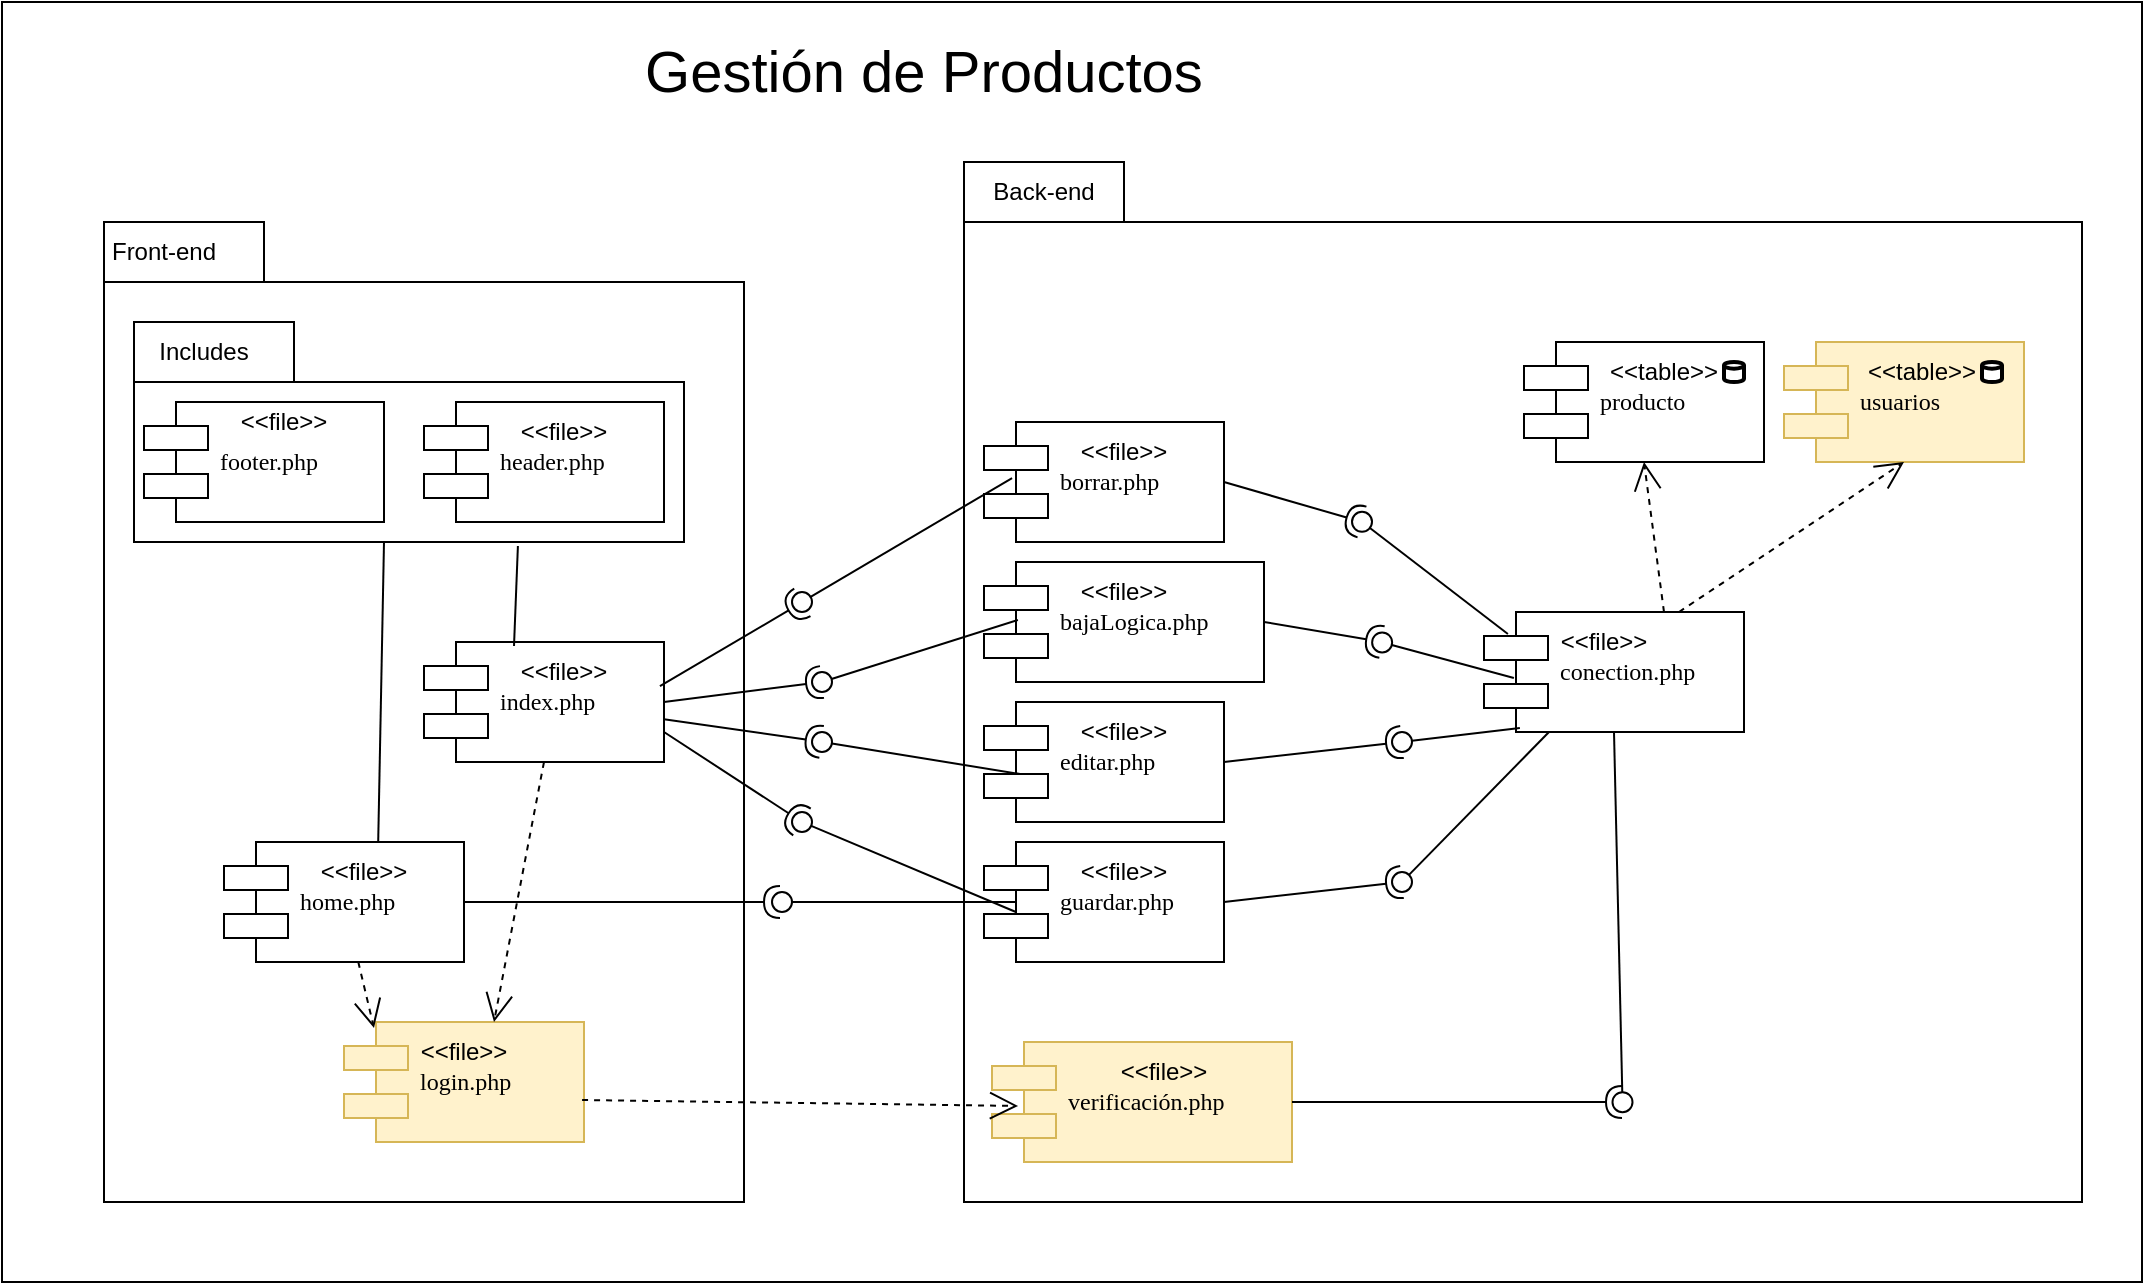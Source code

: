 <mxfile version="22.0.5" type="github">
  <diagram name="Page-1" id="5f0bae14-7c28-e335-631c-24af17079c00">
    <mxGraphModel dx="2335" dy="1595" grid="1" gridSize="10" guides="1" tooltips="1" connect="1" arrows="1" fold="1" page="1" pageScale="1" pageWidth="1100" pageHeight="850" background="none" math="0" shadow="0">
      <root>
        <mxCell id="0" />
        <mxCell id="1" parent="0" />
        <mxCell id="w3_-GCUSZNOy2Y8F9B4D-52" value="" style="rounded=0;whiteSpace=wrap;html=1;" parent="1" vertex="1">
          <mxGeometry x="-20" y="-30" width="1070" height="640" as="geometry" />
        </mxCell>
        <mxCell id="w3_-GCUSZNOy2Y8F9B4D-53" value="" style="shape=folder;fontStyle=1;tabWidth=80;tabHeight=30;tabPosition=left;html=1;boundedLbl=1;whiteSpace=wrap;" parent="1" vertex="1">
          <mxGeometry x="31" y="80" width="320" height="490" as="geometry" />
        </mxCell>
        <mxCell id="w3_-GCUSZNOy2Y8F9B4D-54" value="" style="shape=folder;fontStyle=1;tabWidth=80;tabHeight=30;tabPosition=left;html=1;boundedLbl=1;whiteSpace=wrap;" parent="1" vertex="1">
          <mxGeometry x="46" y="130" width="275" height="110" as="geometry" />
        </mxCell>
        <mxCell id="w3_-GCUSZNOy2Y8F9B4D-55" value="&lt;font style=&quot;vertical-align: inherit;&quot;&gt;&lt;font style=&quot;vertical-align: inherit;&quot;&gt;Front-end&lt;/font&gt;&lt;/font&gt;" style="text;html=1;strokeColor=none;fillColor=none;align=center;verticalAlign=middle;whiteSpace=wrap;rounded=0;" parent="1" vertex="1">
          <mxGeometry x="31" y="80" width="60" height="30" as="geometry" />
        </mxCell>
        <mxCell id="w3_-GCUSZNOy2Y8F9B4D-56" value="&lt;font style=&quot;vertical-align: inherit;&quot;&gt;&lt;font style=&quot;vertical-align: inherit;&quot;&gt;Includes&lt;/font&gt;&lt;/font&gt;" style="text;html=1;strokeColor=none;fillColor=none;align=center;verticalAlign=middle;whiteSpace=wrap;rounded=0;" parent="1" vertex="1">
          <mxGeometry x="51" y="130" width="60" height="30" as="geometry" />
        </mxCell>
        <mxCell id="w3_-GCUSZNOy2Y8F9B4D-57" value="" style="endArrow=none;html=1;rounded=0;exitX=0.642;exitY=0.05;exitDx=0;exitDy=0;exitPerimeter=0;" parent="1" source="w3_-GCUSZNOy2Y8F9B4D-60" edge="1">
          <mxGeometry width="50" height="50" relative="1" as="geometry">
            <mxPoint x="121" y="290" as="sourcePoint" />
            <mxPoint x="171" y="240" as="targetPoint" />
          </mxGeometry>
        </mxCell>
        <mxCell id="w3_-GCUSZNOy2Y8F9B4D-58" value="footer.php" style="shape=component;align=left;spacingLeft=36;rounded=0;shadow=0;comic=0;labelBackgroundColor=none;strokeWidth=1;fontFamily=Verdana;fontSize=12;html=1;" parent="1" vertex="1">
          <mxGeometry x="51" y="170" width="120" height="60" as="geometry" />
        </mxCell>
        <mxCell id="w3_-GCUSZNOy2Y8F9B4D-59" value="header.php" style="shape=component;align=left;spacingLeft=36;rounded=0;shadow=0;comic=0;labelBackgroundColor=none;strokeWidth=1;fontFamily=Verdana;fontSize=12;html=1;" parent="1" vertex="1">
          <mxGeometry x="191" y="170" width="120" height="60" as="geometry" />
        </mxCell>
        <mxCell id="w3_-GCUSZNOy2Y8F9B4D-60" value="home.php" style="shape=component;align=left;spacingLeft=36;rounded=0;shadow=0;comic=0;labelBackgroundColor=none;strokeWidth=1;fontFamily=Verdana;fontSize=12;html=1;" parent="1" vertex="1">
          <mxGeometry x="91" y="390" width="120" height="60" as="geometry" />
        </mxCell>
        <mxCell id="w3_-GCUSZNOy2Y8F9B4D-61" value="index.php" style="shape=component;align=left;spacingLeft=36;rounded=0;shadow=0;comic=0;labelBackgroundColor=none;strokeWidth=1;fontFamily=Verdana;fontSize=12;html=1;" parent="1" vertex="1">
          <mxGeometry x="191" y="290" width="120" height="60" as="geometry" />
        </mxCell>
        <mxCell id="w3_-GCUSZNOy2Y8F9B4D-62" value="" style="endArrow=none;html=1;rounded=0;exitX=0.375;exitY=0.033;exitDx=0;exitDy=0;exitPerimeter=0;entryX=0.698;entryY=1.018;entryDx=0;entryDy=0;entryPerimeter=0;" parent="1" source="w3_-GCUSZNOy2Y8F9B4D-61" target="w3_-GCUSZNOy2Y8F9B4D-54" edge="1">
          <mxGeometry width="50" height="50" relative="1" as="geometry">
            <mxPoint x="131" y="300" as="sourcePoint" />
            <mxPoint x="181" y="250" as="targetPoint" />
          </mxGeometry>
        </mxCell>
        <mxCell id="w3_-GCUSZNOy2Y8F9B4D-63" value="" style="shape=folder;fontStyle=1;tabWidth=80;tabHeight=30;tabPosition=left;html=1;boundedLbl=1;whiteSpace=wrap;" parent="1" vertex="1">
          <mxGeometry x="461" y="50" width="559" height="520" as="geometry" />
        </mxCell>
        <mxCell id="w3_-GCUSZNOy2Y8F9B4D-64" value="&amp;lt;&amp;lt;file&amp;gt;&amp;gt;" style="text;html=1;strokeColor=none;fillColor=none;align=center;verticalAlign=middle;whiteSpace=wrap;rounded=0;" parent="1" vertex="1">
          <mxGeometry x="91" y="170" width="60" height="20" as="geometry" />
        </mxCell>
        <mxCell id="w3_-GCUSZNOy2Y8F9B4D-65" value="producto" style="shape=component;align=left;spacingLeft=36;rounded=0;shadow=0;comic=0;labelBackgroundColor=none;strokeWidth=1;fontFamily=Verdana;fontSize=12;html=1;" parent="1" vertex="1">
          <mxGeometry x="741" y="140" width="120" height="60" as="geometry" />
        </mxCell>
        <mxCell id="w3_-GCUSZNOy2Y8F9B4D-66" value="conection.php" style="shape=component;align=left;spacingLeft=36;rounded=0;shadow=0;comic=0;labelBackgroundColor=none;strokeWidth=1;fontFamily=Verdana;fontSize=12;html=1;" parent="1" vertex="1">
          <mxGeometry x="721" y="275" width="130" height="60" as="geometry" />
        </mxCell>
        <mxCell id="w3_-GCUSZNOy2Y8F9B4D-67" value="guardar.php" style="shape=component;align=left;spacingLeft=36;rounded=0;shadow=0;comic=0;labelBackgroundColor=none;strokeWidth=1;fontFamily=Verdana;fontSize=12;html=1;" parent="1" vertex="1">
          <mxGeometry x="471" y="390" width="120" height="60" as="geometry" />
        </mxCell>
        <mxCell id="w3_-GCUSZNOy2Y8F9B4D-68" value="editar.php" style="shape=component;align=left;spacingLeft=36;rounded=0;shadow=0;comic=0;labelBackgroundColor=none;strokeWidth=1;fontFamily=Verdana;fontSize=12;html=1;" parent="1" vertex="1">
          <mxGeometry x="471" y="320" width="120" height="60" as="geometry" />
        </mxCell>
        <mxCell id="w3_-GCUSZNOy2Y8F9B4D-69" value="bajaLogica.php" style="shape=component;align=left;spacingLeft=36;rounded=0;shadow=0;comic=0;labelBackgroundColor=none;strokeWidth=1;fontFamily=Verdana;fontSize=12;html=1;" parent="1" vertex="1">
          <mxGeometry x="471" y="250" width="140" height="60" as="geometry" />
        </mxCell>
        <mxCell id="w3_-GCUSZNOy2Y8F9B4D-70" value="borrar.php" style="shape=component;align=left;spacingLeft=36;rounded=0;shadow=0;comic=0;labelBackgroundColor=none;strokeWidth=1;fontFamily=Verdana;fontSize=12;html=1;" parent="1" vertex="1">
          <mxGeometry x="471" y="180" width="120" height="60" as="geometry" />
        </mxCell>
        <mxCell id="w3_-GCUSZNOy2Y8F9B4D-79" value="Back-end" style="text;html=1;strokeColor=none;fillColor=none;align=center;verticalAlign=middle;whiteSpace=wrap;rounded=0;" parent="1" vertex="1">
          <mxGeometry x="471" y="50" width="60" height="30" as="geometry" />
        </mxCell>
        <mxCell id="w3_-GCUSZNOy2Y8F9B4D-87" value="&amp;lt;&amp;lt;table&amp;gt;&amp;gt;" style="text;html=1;strokeColor=none;fillColor=none;align=center;verticalAlign=middle;whiteSpace=wrap;rounded=0;" parent="1" vertex="1">
          <mxGeometry x="781" y="140" width="60" height="30" as="geometry" />
        </mxCell>
        <mxCell id="w3_-GCUSZNOy2Y8F9B4D-89" value="&amp;lt;&amp;lt;file&amp;gt;&amp;gt;" style="text;html=1;strokeColor=none;fillColor=none;align=center;verticalAlign=middle;whiteSpace=wrap;rounded=0;" parent="1" vertex="1">
          <mxGeometry x="231" y="170" width="60" height="30" as="geometry" />
        </mxCell>
        <mxCell id="w3_-GCUSZNOy2Y8F9B4D-90" value="&amp;lt;&amp;lt;file&amp;gt;&amp;gt;" style="text;html=1;strokeColor=none;fillColor=none;align=center;verticalAlign=middle;whiteSpace=wrap;rounded=0;" parent="1" vertex="1">
          <mxGeometry x="231" y="290" width="60" height="30" as="geometry" />
        </mxCell>
        <mxCell id="w3_-GCUSZNOy2Y8F9B4D-91" value="&amp;lt;&amp;lt;file&amp;gt;&amp;gt;" style="text;html=1;strokeColor=none;fillColor=none;align=center;verticalAlign=middle;whiteSpace=wrap;rounded=0;" parent="1" vertex="1">
          <mxGeometry x="131" y="390" width="60" height="30" as="geometry" />
        </mxCell>
        <mxCell id="w3_-GCUSZNOy2Y8F9B4D-92" value="&amp;lt;&amp;lt;file&amp;gt;&amp;gt;" style="text;html=1;strokeColor=none;fillColor=none;align=center;verticalAlign=middle;whiteSpace=wrap;rounded=0;" parent="1" vertex="1">
          <mxGeometry x="511" y="180" width="60" height="30" as="geometry" />
        </mxCell>
        <mxCell id="w3_-GCUSZNOy2Y8F9B4D-93" value="&amp;lt;&amp;lt;file&amp;gt;&amp;gt;" style="text;html=1;strokeColor=none;fillColor=none;align=center;verticalAlign=middle;whiteSpace=wrap;rounded=0;" parent="1" vertex="1">
          <mxGeometry x="511" y="250" width="60" height="30" as="geometry" />
        </mxCell>
        <mxCell id="w3_-GCUSZNOy2Y8F9B4D-94" value="&amp;lt;&amp;lt;file&amp;gt;&amp;gt;" style="text;html=1;strokeColor=none;fillColor=none;align=center;verticalAlign=middle;whiteSpace=wrap;rounded=0;" parent="1" vertex="1">
          <mxGeometry x="511" y="320" width="60" height="30" as="geometry" />
        </mxCell>
        <mxCell id="w3_-GCUSZNOy2Y8F9B4D-95" value="&amp;lt;&amp;lt;file&amp;gt;&amp;gt;" style="text;html=1;strokeColor=none;fillColor=none;align=center;verticalAlign=middle;whiteSpace=wrap;rounded=0;" parent="1" vertex="1">
          <mxGeometry x="511" y="390" width="60" height="30" as="geometry" />
        </mxCell>
        <mxCell id="w3_-GCUSZNOy2Y8F9B4D-96" value="&amp;lt;&amp;lt;file&amp;gt;&amp;gt;" style="text;html=1;strokeColor=none;fillColor=none;align=center;verticalAlign=middle;whiteSpace=wrap;rounded=0;" parent="1" vertex="1">
          <mxGeometry x="751" y="275" width="60" height="30" as="geometry" />
        </mxCell>
        <mxCell id="w3_-GCUSZNOy2Y8F9B4D-97" value="" style="strokeWidth=2;html=1;shape=mxgraph.flowchart.database;whiteSpace=wrap;" parent="1" vertex="1">
          <mxGeometry x="841" y="150" width="10" height="10" as="geometry" />
        </mxCell>
        <mxCell id="w3_-GCUSZNOy2Y8F9B4D-99" value="Gestión de Productos" style="text;html=1;strokeColor=none;fillColor=none;align=center;verticalAlign=middle;whiteSpace=wrap;rounded=0;fontSize=29;" parent="1" vertex="1">
          <mxGeometry x="231" y="-10" width="420" height="30" as="geometry" />
        </mxCell>
        <mxCell id="w3_-GCUSZNOy2Y8F9B4D-100" value="login.php" style="shape=component;align=left;spacingLeft=36;rounded=0;shadow=0;comic=0;labelBackgroundColor=none;strokeWidth=1;fontFamily=Verdana;fontSize=12;html=1;fillColor=#fff2cc;strokeColor=#d6b656;" parent="1" vertex="1">
          <mxGeometry x="151" y="480" width="120" height="60" as="geometry" />
        </mxCell>
        <mxCell id="w3_-GCUSZNOy2Y8F9B4D-101" value="verificación.php" style="shape=component;align=left;spacingLeft=36;rounded=0;shadow=0;comic=0;labelBackgroundColor=none;strokeWidth=1;fontFamily=Verdana;fontSize=12;html=1;fillColor=#fff2cc;strokeColor=#d6b656;" parent="1" vertex="1">
          <mxGeometry x="475" y="490" width="150" height="60" as="geometry" />
        </mxCell>
        <mxCell id="w3_-GCUSZNOy2Y8F9B4D-104" value="usuarios" style="shape=component;align=left;spacingLeft=36;rounded=0;shadow=0;comic=0;labelBackgroundColor=none;strokeWidth=1;fontFamily=Verdana;fontSize=12;html=1;fillColor=#fff2cc;strokeColor=#d6b656;" parent="1" vertex="1">
          <mxGeometry x="871" y="140" width="120" height="60" as="geometry" />
        </mxCell>
        <mxCell id="w3_-GCUSZNOy2Y8F9B4D-105" value="&amp;lt;&amp;lt;table&amp;gt;&amp;gt;" style="text;html=1;strokeColor=none;fillColor=none;align=center;verticalAlign=middle;whiteSpace=wrap;rounded=0;" parent="1" vertex="1">
          <mxGeometry x="910" y="140" width="60" height="30" as="geometry" />
        </mxCell>
        <mxCell id="w3_-GCUSZNOy2Y8F9B4D-118" value="" style="ellipse;whiteSpace=wrap;html=1;align=center;aspect=fixed;fillColor=none;strokeColor=none;resizable=0;perimeter=centerPerimeter;rotatable=0;allowArrows=0;points=[];outlineConnect=1;" parent="1" vertex="1">
          <mxGeometry x="805" y="480" width="10" height="10" as="geometry" />
        </mxCell>
        <mxCell id="w3_-GCUSZNOy2Y8F9B4D-124" value="" style="endArrow=open;endSize=12;dashed=1;html=1;rounded=0;exitX=0.992;exitY=0.65;exitDx=0;exitDy=0;exitPerimeter=0;entryX=0.087;entryY=0.533;entryDx=0;entryDy=0;entryPerimeter=0;" parent="1" source="w3_-GCUSZNOy2Y8F9B4D-100" target="w3_-GCUSZNOy2Y8F9B4D-101" edge="1">
          <mxGeometry width="160" relative="1" as="geometry">
            <mxPoint x="280" y="509.5" as="sourcePoint" />
            <mxPoint x="440" y="509.5" as="targetPoint" />
          </mxGeometry>
        </mxCell>
        <mxCell id="w3_-GCUSZNOy2Y8F9B4D-128" value="&amp;lt;&amp;lt;file&amp;gt;&amp;gt;" style="text;html=1;strokeColor=none;fillColor=none;align=center;verticalAlign=middle;whiteSpace=wrap;rounded=0;" parent="1" vertex="1">
          <mxGeometry x="181" y="480" width="60" height="30" as="geometry" />
        </mxCell>
        <mxCell id="w3_-GCUSZNOy2Y8F9B4D-129" value="&amp;lt;&amp;lt;file&amp;gt;&amp;gt;" style="text;html=1;strokeColor=none;fillColor=none;align=center;verticalAlign=middle;whiteSpace=wrap;rounded=0;" parent="1" vertex="1">
          <mxGeometry x="531" y="490" width="60" height="30" as="geometry" />
        </mxCell>
        <mxCell id="w3_-GCUSZNOy2Y8F9B4D-130" value="" style="strokeWidth=2;html=1;shape=mxgraph.flowchart.database;whiteSpace=wrap;" parent="1" vertex="1">
          <mxGeometry x="970" y="150" width="10" height="10" as="geometry" />
        </mxCell>
        <mxCell id="w3_-GCUSZNOy2Y8F9B4D-131" value="" style="endArrow=open;endSize=12;dashed=1;html=1;rounded=0;exitX=0.75;exitY=0;exitDx=0;exitDy=0;entryX=0.5;entryY=1;entryDx=0;entryDy=0;" parent="1" source="w3_-GCUSZNOy2Y8F9B4D-66" target="w3_-GCUSZNOy2Y8F9B4D-104" edge="1">
          <mxGeometry width="160" relative="1" as="geometry">
            <mxPoint x="880" y="304" as="sourcePoint" />
            <mxPoint x="1040" y="304" as="targetPoint" />
          </mxGeometry>
        </mxCell>
        <mxCell id="w3_-GCUSZNOy2Y8F9B4D-132" value="" style="endArrow=open;endSize=12;dashed=1;html=1;rounded=0;entryX=0.5;entryY=1;entryDx=0;entryDy=0;exitX=1;exitY=0;exitDx=0;exitDy=0;" parent="1" source="w3_-GCUSZNOy2Y8F9B4D-96" target="w3_-GCUSZNOy2Y8F9B4D-65" edge="1">
          <mxGeometry width="160" relative="1" as="geometry">
            <mxPoint x="470" y="380" as="sourcePoint" />
            <mxPoint x="630" y="380" as="targetPoint" />
          </mxGeometry>
        </mxCell>
        <mxCell id="giiwSCnAdaS2jvFx4o6J-1" value="" style="endArrow=open;endSize=12;dashed=1;html=1;rounded=0;entryX=0.75;entryY=0;entryDx=0;entryDy=0;exitX=0.5;exitY=1;exitDx=0;exitDy=0;" edge="1" parent="1" source="w3_-GCUSZNOy2Y8F9B4D-61" target="w3_-GCUSZNOy2Y8F9B4D-128">
          <mxGeometry width="160" relative="1" as="geometry">
            <mxPoint x="390" y="230" as="sourcePoint" />
            <mxPoint x="550" y="230" as="targetPoint" />
          </mxGeometry>
        </mxCell>
        <mxCell id="giiwSCnAdaS2jvFx4o6J-2" value="" style="endArrow=open;endSize=12;dashed=1;html=1;rounded=0;entryX=0.125;entryY=0.05;entryDx=0;entryDy=0;entryPerimeter=0;" edge="1" parent="1" source="w3_-GCUSZNOy2Y8F9B4D-60" target="w3_-GCUSZNOy2Y8F9B4D-100">
          <mxGeometry width="160" relative="1" as="geometry">
            <mxPoint x="390" y="230" as="sourcePoint" />
            <mxPoint x="550" y="230" as="targetPoint" />
          </mxGeometry>
        </mxCell>
        <mxCell id="giiwSCnAdaS2jvFx4o6J-3" value="" style="rounded=0;orthogonalLoop=1;jettySize=auto;html=1;endArrow=halfCircle;endFill=0;endSize=6;strokeWidth=1;sketch=0;exitX=1;exitY=0.5;exitDx=0;exitDy=0;" edge="1" parent="1" source="w3_-GCUSZNOy2Y8F9B4D-101">
          <mxGeometry relative="1" as="geometry">
            <mxPoint x="490" y="335" as="sourcePoint" />
            <mxPoint x="790" y="520" as="targetPoint" />
          </mxGeometry>
        </mxCell>
        <mxCell id="giiwSCnAdaS2jvFx4o6J-4" value="" style="rounded=0;orthogonalLoop=1;jettySize=auto;html=1;endArrow=oval;endFill=0;sketch=0;sourcePerimeterSpacing=0;targetPerimeterSpacing=0;endSize=10;exitX=0.5;exitY=1;exitDx=0;exitDy=0;entryX=0.589;entryY=0.904;entryDx=0;entryDy=0;entryPerimeter=0;" edge="1" target="w3_-GCUSZNOy2Y8F9B4D-63" parent="1" source="w3_-GCUSZNOy2Y8F9B4D-66">
          <mxGeometry relative="1" as="geometry">
            <mxPoint x="450" y="335" as="sourcePoint" />
            <mxPoint x="790" y="510" as="targetPoint" />
          </mxGeometry>
        </mxCell>
        <mxCell id="giiwSCnAdaS2jvFx4o6J-5" value="" style="ellipse;whiteSpace=wrap;html=1;align=center;aspect=fixed;fillColor=none;strokeColor=none;resizable=0;perimeter=centerPerimeter;rotatable=0;allowArrows=0;points=[];outlineConnect=1;" vertex="1" parent="1">
          <mxGeometry x="465" y="330" width="10" height="10" as="geometry" />
        </mxCell>
        <mxCell id="giiwSCnAdaS2jvFx4o6J-6" value="" style="rounded=0;orthogonalLoop=1;jettySize=auto;html=1;endArrow=oval;endFill=0;sketch=0;sourcePerimeterSpacing=0;targetPerimeterSpacing=0;endSize=10;exitX=0.092;exitY=0.183;exitDx=0;exitDy=0;exitPerimeter=0;entryX=0.356;entryY=0.346;entryDx=0;entryDy=0;entryPerimeter=0;" edge="1" parent="1" source="w3_-GCUSZNOy2Y8F9B4D-66" target="w3_-GCUSZNOy2Y8F9B4D-63">
          <mxGeometry relative="1" as="geometry">
            <mxPoint x="796" y="345" as="sourcePoint" />
            <mxPoint x="800" y="530" as="targetPoint" />
          </mxGeometry>
        </mxCell>
        <mxCell id="giiwSCnAdaS2jvFx4o6J-7" value="" style="rounded=0;orthogonalLoop=1;jettySize=auto;html=1;endArrow=oval;endFill=0;sketch=0;sourcePerimeterSpacing=0;targetPerimeterSpacing=0;endSize=10;exitX=0.115;exitY=0.55;exitDx=0;exitDy=0;exitPerimeter=0;entryX=0.374;entryY=0.462;entryDx=0;entryDy=0;entryPerimeter=0;" edge="1" parent="1" source="w3_-GCUSZNOy2Y8F9B4D-66" target="w3_-GCUSZNOy2Y8F9B4D-63">
          <mxGeometry relative="1" as="geometry">
            <mxPoint x="743" y="296" as="sourcePoint" />
            <mxPoint x="670" y="240" as="targetPoint" />
          </mxGeometry>
        </mxCell>
        <mxCell id="giiwSCnAdaS2jvFx4o6J-8" value="" style="rounded=0;orthogonalLoop=1;jettySize=auto;html=1;endArrow=oval;endFill=0;sketch=0;sourcePerimeterSpacing=0;targetPerimeterSpacing=0;endSize=10;exitX=0.138;exitY=0.967;exitDx=0;exitDy=0;exitPerimeter=0;" edge="1" parent="1" source="w3_-GCUSZNOy2Y8F9B4D-66">
          <mxGeometry relative="1" as="geometry">
            <mxPoint x="753" y="306" as="sourcePoint" />
            <mxPoint x="680" y="340" as="targetPoint" />
          </mxGeometry>
        </mxCell>
        <mxCell id="giiwSCnAdaS2jvFx4o6J-9" value="" style="rounded=0;orthogonalLoop=1;jettySize=auto;html=1;endArrow=oval;endFill=0;sketch=0;sourcePerimeterSpacing=0;targetPerimeterSpacing=0;endSize=10;exitX=0.25;exitY=1;exitDx=0;exitDy=0;" edge="1" parent="1" source="w3_-GCUSZNOy2Y8F9B4D-66">
          <mxGeometry relative="1" as="geometry">
            <mxPoint x="763" y="316" as="sourcePoint" />
            <mxPoint x="680" y="410" as="targetPoint" />
          </mxGeometry>
        </mxCell>
        <mxCell id="giiwSCnAdaS2jvFx4o6J-10" value="" style="rounded=0;orthogonalLoop=1;jettySize=auto;html=1;endArrow=halfCircle;endFill=0;endSize=6;strokeWidth=1;sketch=0;exitX=1;exitY=0.5;exitDx=0;exitDy=0;" edge="1" parent="1" source="w3_-GCUSZNOy2Y8F9B4D-67">
          <mxGeometry relative="1" as="geometry">
            <mxPoint x="610" y="410" as="sourcePoint" />
            <mxPoint x="680" y="410" as="targetPoint" />
          </mxGeometry>
        </mxCell>
        <mxCell id="giiwSCnAdaS2jvFx4o6J-11" value="" style="rounded=0;orthogonalLoop=1;jettySize=auto;html=1;endArrow=halfCircle;endFill=0;endSize=6;strokeWidth=1;sketch=0;exitX=1;exitY=0.5;exitDx=0;exitDy=0;" edge="1" parent="1" source="w3_-GCUSZNOy2Y8F9B4D-68">
          <mxGeometry relative="1" as="geometry">
            <mxPoint x="580" y="390" as="sourcePoint" />
            <mxPoint x="680" y="340" as="targetPoint" />
          </mxGeometry>
        </mxCell>
        <mxCell id="giiwSCnAdaS2jvFx4o6J-12" value="" style="rounded=0;orthogonalLoop=1;jettySize=auto;html=1;endArrow=halfCircle;endFill=0;endSize=6;strokeWidth=1;sketch=0;exitX=1;exitY=0.5;exitDx=0;exitDy=0;" edge="1" parent="1" source="w3_-GCUSZNOy2Y8F9B4D-69">
          <mxGeometry relative="1" as="geometry">
            <mxPoint x="601" y="360" as="sourcePoint" />
            <mxPoint x="670" y="290" as="targetPoint" />
          </mxGeometry>
        </mxCell>
        <mxCell id="giiwSCnAdaS2jvFx4o6J-13" value="" style="rounded=0;orthogonalLoop=1;jettySize=auto;html=1;endArrow=halfCircle;endFill=0;endSize=6;strokeWidth=1;sketch=0;exitX=1;exitY=0.5;exitDx=0;exitDy=0;" edge="1" parent="1" source="w3_-GCUSZNOy2Y8F9B4D-70">
          <mxGeometry relative="1" as="geometry">
            <mxPoint x="621" y="290" as="sourcePoint" />
            <mxPoint x="660" y="230" as="targetPoint" />
          </mxGeometry>
        </mxCell>
        <mxCell id="giiwSCnAdaS2jvFx4o6J-15" value="" style="rounded=0;orthogonalLoop=1;jettySize=auto;html=1;endArrow=halfCircle;endFill=0;endSize=6;strokeWidth=1;sketch=0;exitX=1;exitY=0.5;exitDx=0;exitDy=0;" edge="1" parent="1" source="w3_-GCUSZNOy2Y8F9B4D-60">
          <mxGeometry relative="1" as="geometry">
            <mxPoint x="280" y="430" as="sourcePoint" />
            <mxPoint x="369" y="420" as="targetPoint" />
          </mxGeometry>
        </mxCell>
        <mxCell id="giiwSCnAdaS2jvFx4o6J-16" value="" style="rounded=0;orthogonalLoop=1;jettySize=auto;html=1;endArrow=halfCircle;endFill=0;endSize=6;strokeWidth=1;sketch=0;exitX=1;exitY=0.5;exitDx=0;exitDy=0;" edge="1" parent="1" source="w3_-GCUSZNOy2Y8F9B4D-61">
          <mxGeometry relative="1" as="geometry">
            <mxPoint x="303" y="305" as="sourcePoint" />
            <mxPoint x="390" y="310" as="targetPoint" />
          </mxGeometry>
        </mxCell>
        <mxCell id="giiwSCnAdaS2jvFx4o6J-17" value="" style="rounded=0;orthogonalLoop=1;jettySize=auto;html=1;endArrow=halfCircle;endFill=0;endSize=6;strokeWidth=1;sketch=0;entryX=0.383;entryY=0.578;entryDx=0;entryDy=0;entryPerimeter=0;" edge="1" parent="1" source="w3_-GCUSZNOy2Y8F9B4D-61" target="w3_-GCUSZNOy2Y8F9B4D-52">
          <mxGeometry relative="1" as="geometry">
            <mxPoint x="321" y="330" as="sourcePoint" />
            <mxPoint x="400" y="320" as="targetPoint" />
          </mxGeometry>
        </mxCell>
        <mxCell id="giiwSCnAdaS2jvFx4o6J-18" value="" style="rounded=0;orthogonalLoop=1;jettySize=auto;html=1;endArrow=halfCircle;endFill=0;endSize=6;strokeWidth=1;sketch=0;exitX=0.983;exitY=0.367;exitDx=0;exitDy=0;exitPerimeter=0;entryX=0.374;entryY=0.469;entryDx=0;entryDy=0;entryPerimeter=0;" edge="1" parent="1" source="w3_-GCUSZNOy2Y8F9B4D-61" target="w3_-GCUSZNOy2Y8F9B4D-52">
          <mxGeometry relative="1" as="geometry">
            <mxPoint x="321" y="330" as="sourcePoint" />
            <mxPoint x="400" y="320" as="targetPoint" />
          </mxGeometry>
        </mxCell>
        <mxCell id="giiwSCnAdaS2jvFx4o6J-19" value="" style="rounded=0;orthogonalLoop=1;jettySize=auto;html=1;endArrow=halfCircle;endFill=0;endSize=6;strokeWidth=1;sketch=0;exitX=1;exitY=0.75;exitDx=0;exitDy=0;" edge="1" parent="1" source="w3_-GCUSZNOy2Y8F9B4D-61">
          <mxGeometry relative="1" as="geometry">
            <mxPoint x="331" y="340" as="sourcePoint" />
            <mxPoint x="380" y="380" as="targetPoint" />
          </mxGeometry>
        </mxCell>
        <mxCell id="giiwSCnAdaS2jvFx4o6J-20" value="" style="rounded=0;orthogonalLoop=1;jettySize=auto;html=1;endArrow=oval;endFill=0;sketch=0;sourcePerimeterSpacing=0;targetPerimeterSpacing=0;endSize=10;exitX=0.133;exitY=0.5;exitDx=0;exitDy=0;exitPerimeter=0;" edge="1" parent="1" source="w3_-GCUSZNOy2Y8F9B4D-67">
          <mxGeometry relative="1" as="geometry">
            <mxPoint x="796" y="345" as="sourcePoint" />
            <mxPoint x="370" y="420" as="targetPoint" />
          </mxGeometry>
        </mxCell>
        <mxCell id="giiwSCnAdaS2jvFx4o6J-21" value="" style="rounded=0;orthogonalLoop=1;jettySize=auto;html=1;endArrow=oval;endFill=0;sketch=0;sourcePerimeterSpacing=0;targetPerimeterSpacing=0;endSize=10;exitX=0.117;exitY=0.467;exitDx=0;exitDy=0;exitPerimeter=0;" edge="1" parent="1" source="w3_-GCUSZNOy2Y8F9B4D-70">
          <mxGeometry relative="1" as="geometry">
            <mxPoint x="499.5" y="239" as="sourcePoint" />
            <mxPoint x="380" y="270" as="targetPoint" />
          </mxGeometry>
        </mxCell>
        <mxCell id="giiwSCnAdaS2jvFx4o6J-22" value="" style="rounded=0;orthogonalLoop=1;jettySize=auto;html=1;endArrow=oval;endFill=0;sketch=0;sourcePerimeterSpacing=0;targetPerimeterSpacing=0;endSize=10;exitX=0.121;exitY=0.483;exitDx=0;exitDy=0;exitPerimeter=0;" edge="1" parent="1" source="w3_-GCUSZNOy2Y8F9B4D-69">
          <mxGeometry relative="1" as="geometry">
            <mxPoint x="495" y="218" as="sourcePoint" />
            <mxPoint x="390" y="310" as="targetPoint" />
          </mxGeometry>
        </mxCell>
        <mxCell id="giiwSCnAdaS2jvFx4o6J-23" value="" style="rounded=0;orthogonalLoop=1;jettySize=auto;html=1;endArrow=oval;endFill=0;sketch=0;sourcePerimeterSpacing=0;targetPerimeterSpacing=0;endSize=10;exitX=0.15;exitY=0.6;exitDx=0;exitDy=0;exitPerimeter=0;" edge="1" parent="1" source="w3_-GCUSZNOy2Y8F9B4D-68">
          <mxGeometry relative="1" as="geometry">
            <mxPoint x="505" y="228" as="sourcePoint" />
            <mxPoint x="390" y="340" as="targetPoint" />
          </mxGeometry>
        </mxCell>
        <mxCell id="giiwSCnAdaS2jvFx4o6J-24" value="" style="rounded=0;orthogonalLoop=1;jettySize=auto;html=1;endArrow=oval;endFill=0;sketch=0;sourcePerimeterSpacing=0;targetPerimeterSpacing=0;endSize=10;exitX=0.133;exitY=0.583;exitDx=0;exitDy=0;exitPerimeter=0;" edge="1" parent="1" source="w3_-GCUSZNOy2Y8F9B4D-67">
          <mxGeometry relative="1" as="geometry">
            <mxPoint x="515" y="238" as="sourcePoint" />
            <mxPoint x="380" y="380" as="targetPoint" />
          </mxGeometry>
        </mxCell>
      </root>
    </mxGraphModel>
  </diagram>
</mxfile>
